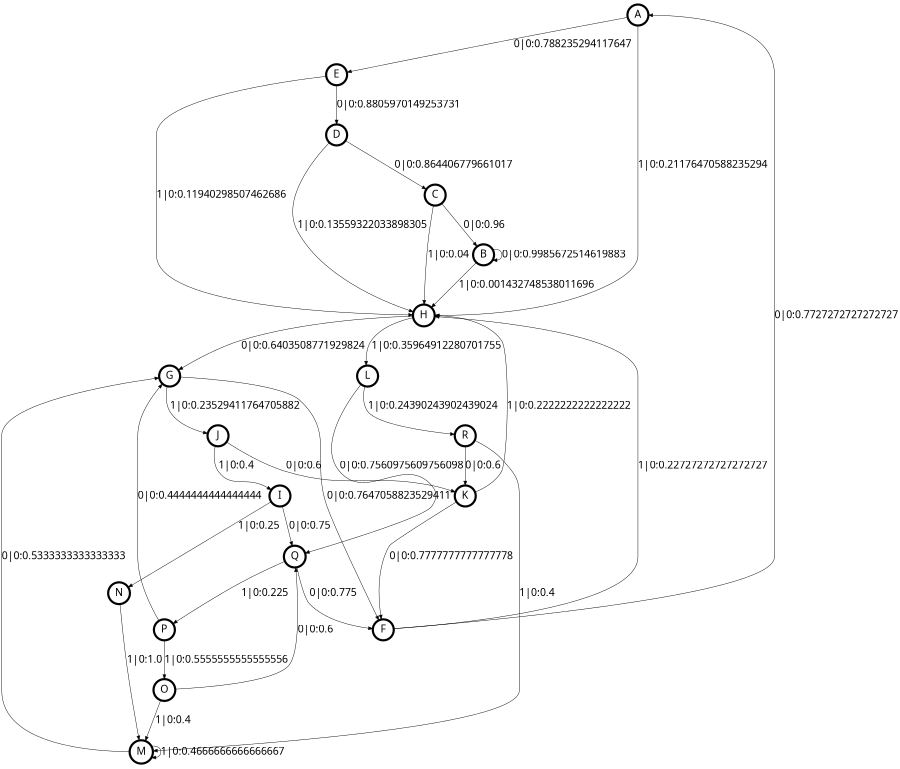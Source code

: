 digraph  {
size = "6,8.5";
ratio = "fill";
node
[shape = circle];
node [fontsize = 24];
node [penwidth = 5];
edge [fontsize = 24];
node [fontname = "CMU Serif Roman"];
graph [fontname = "CMU Serif Roman"];
edge [fontname = "CMU Serif Roman"];
A -> E [label = "0|0:0.788235294117647\l"];
A -> H [label = "1|0:0.21176470588235294\l"];
B -> B [label = "0|0:0.9985672514619883\l"];
B -> H [label = "1|0:0.001432748538011696\l"];
C -> B [label = "0|0:0.96\l"];
C -> H [label = "1|0:0.04\l"];
D -> C [label = "0|0:0.864406779661017\l"];
D -> H [label = "1|0:0.13559322033898305\l"];
E -> D [label = "0|0:0.8805970149253731\l"];
E -> H [label = "1|0:0.11940298507462686\l"];
F -> A [label = "0|0:0.7727272727272727\l"];
F -> H [label = "1|0:0.22727272727272727\l"];
G -> F [label = "0|0:0.7647058823529411\l"];
G -> J [label = "1|0:0.23529411764705882\l"];
H -> G [label = "0|0:0.6403508771929824\l"];
H -> L [label = "1|0:0.35964912280701755\l"];
I -> N [label = "1|0:0.25\l"];
I -> Q [label = "0|0:0.75\l"];
J -> I [label = "1|0:0.4\l"];
J -> K [label = "0|0:0.6\l"];
K -> F [label = "0|0:0.7777777777777778\l"];
K -> H [label = "1|0:0.2222222222222222\l"];
L -> Q [label = "0|0:0.7560975609756098\l"];
L -> R [label = "1|0:0.24390243902439024\l"];
M -> G [label = "0|0:0.5333333333333333\l"];
M -> M [label = "1|0:0.4666666666666667\l"];
N -> M [label = "1|0:1.0\l"];
O -> M [label = "1|0:0.4\l"];
O -> Q [label = "0|0:0.6\l"];
P -> G [label = "0|0:0.4444444444444444\l"];
P -> O [label = "1|0:0.5555555555555556\l"];
Q -> F [label = "0|0:0.775\l"];
Q -> P [label = "1|0:0.225\l"];
R -> K [label = "0|0:0.6\l"];
R -> M [label = "1|0:0.4\l"];
}